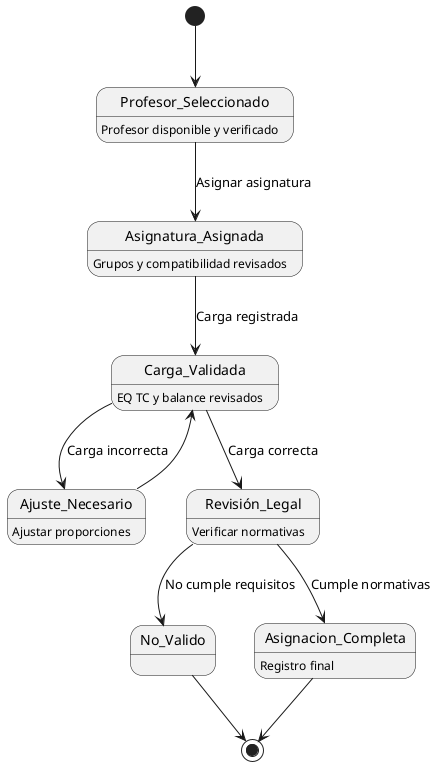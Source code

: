@startuml diagramaDeEstados1
[*] --> Profesor_Seleccionado

state Profesor_Seleccionado {
    Profesor_Seleccionado : Profesor disponible y verificado
}

Profesor_Seleccionado --> Asignatura_Asignada : Asignar asignatura

state Asignatura_Asignada {
    Asignatura_Asignada : Grupos y compatibilidad revisados
}

Asignatura_Asignada --> Carga_Validada : Carga registrada

state Carga_Validada {
    Carga_Validada : EQ TC y balance revisados
}

Carga_Validada --> Ajuste_Necesario : Carga incorrecta
Carga_Validada --> Revisión_Legal : Carga correcta

state Ajuste_Necesario {
    Ajuste_Necesario : Ajustar proporciones
}

Ajuste_Necesario --> Carga_Validada

state Revisión_Legal {
    Revisión_Legal : Verificar normativas
}

Revisión_Legal --> No_Valido : No cumple requisitos
Revisión_Legal --> Asignacion_Completa : Cumple normativas

state Asignacion_Completa {
    Asignacion_Completa : Registro final
}

Asignacion_Completa --> [*]
No_Valido --> [*]
@enduml
